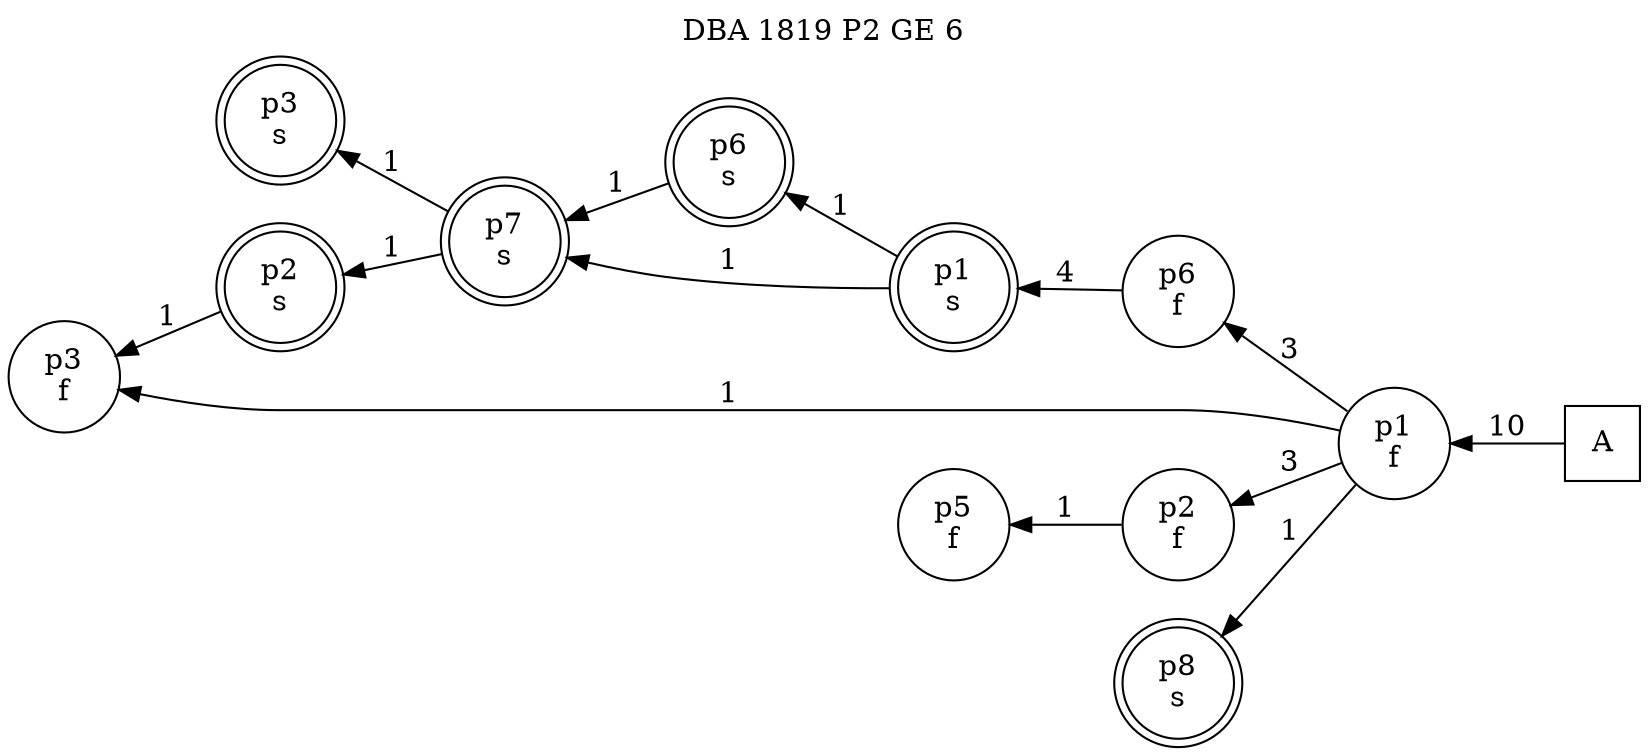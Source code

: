 digraph DBA_1819_P2_GE_6_GOOD {
labelloc="tl"
label= " DBA 1819 P2 GE 6 "
rankdir="RL";
"A" [shape="square" label="A"]
"p1_f" [shape="circle" label="p1
f"]
"p6_f" [shape="circle" label="p6
f"]
"p1_s" [shape="doublecircle" label="p1
s"]
"p6_s" [shape="doublecircle" label="p6
s"]
"p7_s" [shape="doublecircle" label="p7
s"]
"p3_s" [shape="doublecircle" label="p3
s"]
"p2_s" [shape="doublecircle" label="p2
s"]
"p3_f" [shape="circle" label="p3
f"]
"p2_f" [shape="circle" label="p2
f"]
"p5_f" [shape="circle" label="p5
f"]
"p8_s" [shape="doublecircle" label="p8
s"]
"A" -> "p1_f" [ label=10]
"p1_f" -> "p6_f" [ label=3]
"p1_f" -> "p3_f" [ label=1]
"p1_f" -> "p2_f" [ label=3]
"p1_f" -> "p8_s" [ label=1]
"p6_f" -> "p1_s" [ label=4]
"p1_s" -> "p6_s" [ label=1]
"p1_s" -> "p7_s" [ label=1]
"p6_s" -> "p7_s" [ label=1]
"p7_s" -> "p3_s" [ label=1]
"p7_s" -> "p2_s" [ label=1]
"p2_s" -> "p3_f" [ label=1]
"p2_f" -> "p5_f" [ label=1]
}
